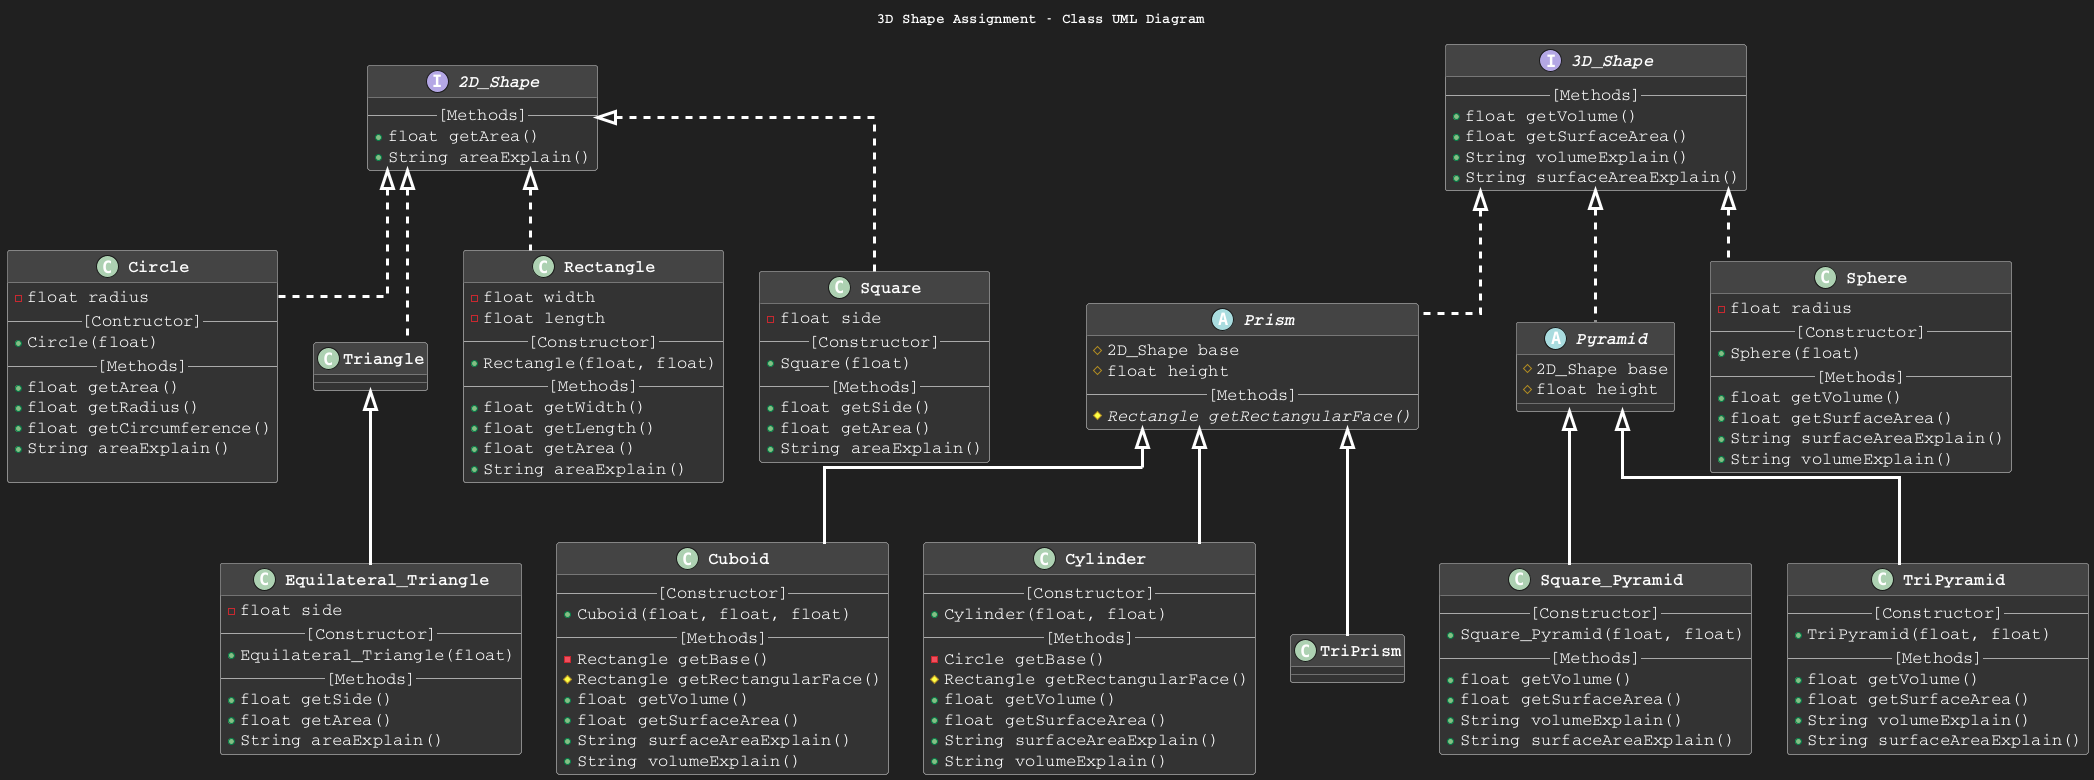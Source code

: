 @startuml GeneralStructure

skinparam{
    backgroundColor #202020
    defaultFontName Courier
    defaultFontColor #FFFFFF

    ClassBackgroundColor #333333
    ClassBorderColor #AAAAAA
    ClassHeaderBackgroundColor #444444
    ClassFontSize 19
    ClassFontStyle bold
    ClassAttributeFontSize 17


    Linetype ortho
    ArrowThickness 3
    ArrowColor #FFFFFF
}

title 3D Shape Assignment - Class UML Diagram


interface 2D_Shape {
    --[Methods]--
    + float getArea()
    + String areaExplain()
}

interface 3D_Shape {
    --[Methods]--
    + float getVolume()
    + float getSurfaceArea()
    + String volumeExplain()
    + String surfaceAreaExplain()
}

class Circle implements 2D_Shape {
    - float radius
    --[Contructor]--
    + Circle(float)
    --[Methods]--
    + float getArea()
    + float getRadius()
    + float getCircumference()
    + String areaExplain()

}

class Cuboid extends Prism {
    --[Constructor]--
    + Cuboid(float, float, float)
    --[Methods]--
    - Rectangle getBase()
    # Rectangle getRectangularFace()
    + float getVolume()
    + float getSurfaceArea()
    + String surfaceAreaExplain()
    + String volumeExplain()
}

class Cylinder extends Prism {
    --[Constructor]--
    + Cylinder(float, float)
    --[Methods]--
    - Circle getBase()
    # Rectangle getRectangularFace()
    + float getVolume()
    + float getSurfaceArea()
    + String surfaceAreaExplain()
    + String volumeExplain()
}

class Equilateral_Triangle extends Triangle {
    - float side
    --[Constructor]--
    + Equilateral_Triangle(float)
    --[Methods]--
    + float getSide()
    + float getArea()
    + String areaExplain()
}

abstract class Prism implements 3D_Shape {
    # 2D_Shape base
    # float height
    --[Methods]--
    # {abstract} Rectangle getRectangularFace()
}

abstract class Pyramid implements 3D_Shape {
    # 2D_Shape base
    # float height
}

class Rectangle implements 2D_Shape {
    - float width
    - float length
    --[Constructor]--
    + Rectangle(float, float)
    --[Methods]--
    + float getWidth()
    + float getLength()
    + float getArea()
    + String areaExplain()
}

class Sphere implements 3D_Shape {
    - float radius
    --[Constructor]--
    + Sphere(float)
    --[Methods]--
    + float getVolume()
    + float getSurfaceArea()
    + String surfaceAreaExplain()
    + String volumeExplain()
}

class Square implements 2D_Shape {
    - float side
    --[Constructor]--
    + Square(float)
    --[Methods]--
    + float getSide()
    + float getArea()
    + String areaExplain()
}

class Square_Pyramid extends Pyramid {
    --[Constructor]--
    + Square_Pyramid(float, float)
    --[Methods]--
    + float getVolume()
    + float getSurfaceArea()
    + String volumeExplain()
    + String surfaceAreaExplain()
}

class Triangle implements 2D_Shape {

}

class TriPrism extends Prism    {

}

class TriPyramid extends Pyramid {
    --[Constructor]--
    + TriPyramid(float, float)
    --[Methods]--
    + float getVolume()
    + float getSurfaceArea()
    + String volumeExplain()
    + String surfaceAreaExplain()
}

@enduml